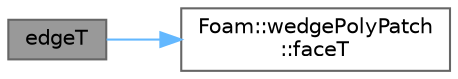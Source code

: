 digraph "edgeT"
{
 // LATEX_PDF_SIZE
  bgcolor="transparent";
  edge [fontname=Helvetica,fontsize=10,labelfontname=Helvetica,labelfontsize=10];
  node [fontname=Helvetica,fontsize=10,shape=box,height=0.2,width=0.4];
  rankdir="LR";
  Node1 [id="Node000001",label="edgeT",height=0.2,width=0.4,color="gray40", fillcolor="grey60", style="filled", fontcolor="black",tooltip=" "];
  Node1 -> Node2 [id="edge1_Node000001_Node000002",color="steelblue1",style="solid",tooltip=" "];
  Node2 [id="Node000002",label="Foam::wedgePolyPatch\l::faceT",height=0.2,width=0.4,color="grey40", fillcolor="white", style="filled",URL="$classFoam_1_1wedgePolyPatch.html#a096b3b0d41561f849331a81bfba83130",tooltip=" "];
}
